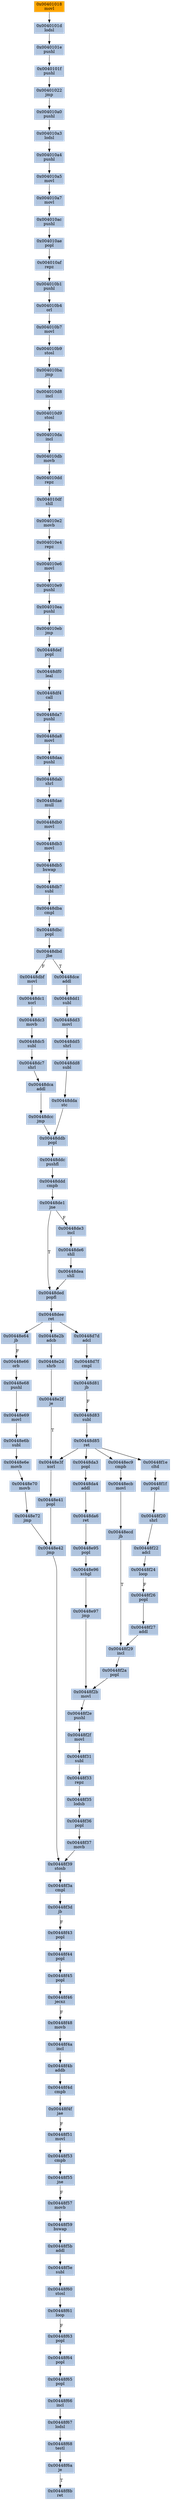 strict digraph G {
	graph [bgcolor=transparent,
		name=G
	];
	node [color=lightsteelblue,
		fillcolor=lightsteelblue,
		shape=rectangle,
		style=filled
	];
	"0x004010e6"	[label="0x004010e6
movl"];
	"0x004010e9"	[label="0x004010e9
pushl"];
	"0x004010e6" -> "0x004010e9"	[color="#000000"];
	"0x004010a4"	[label="0x004010a4
pushl"];
	"0x004010a5"	[label="0x004010a5
movl"];
	"0x004010a4" -> "0x004010a5"	[color="#000000"];
	"0x00448e64"	[label="0x00448e64
jb"];
	"0x00448e66"	[label="0x00448e66
orb"];
	"0x00448e64" -> "0x00448e66"	[color="#000000",
		label=F];
	"0x00448f2f"	[label="0x00448f2f
movl"];
	"0x00448f31"	[label="0x00448f31
subl"];
	"0x00448f2f" -> "0x00448f31"	[color="#000000"];
	"0x00448ddc"	[label="0x00448ddc
pushfl"];
	"0x00448ddd"	[label="0x00448ddd
cmpb"];
	"0x00448ddc" -> "0x00448ddd"	[color="#000000"];
	"0x00448da7"	[label="0x00448da7
pushl"];
	"0x00448da8"	[label="0x00448da8
movl"];
	"0x00448da7" -> "0x00448da8"	[color="#000000"];
	"0x00448e2d"	[label="0x00448e2d
shrb"];
	"0x00448e2f"	[label="0x00448e2f
je"];
	"0x00448e2d" -> "0x00448e2f"	[color="#000000"];
	"0x004010e4"	[label="0x004010e4
repz"];
	"0x004010e4" -> "0x004010e6"	[color="#000000"];
	"0x00448de1"	[label="0x00448de1
jne"];
	"0x00448ddd" -> "0x00448de1"	[color="#000000"];
	"0x00448f64"	[label="0x00448f64
popl"];
	"0x00448f65"	[label="0x00448f65
popl"];
	"0x00448f64" -> "0x00448f65"	[color="#000000"];
	"0x00448db0"	[label="0x00448db0
movl"];
	"0x00448db3"	[label="0x00448db3
movl"];
	"0x00448db0" -> "0x00448db3"	[color="#000000"];
	"0x00448dbf"	[label="0x00448dbf
movl"];
	"0x00448dc1"	[label="0x00448dc1
xorl"];
	"0x00448dbf" -> "0x00448dc1"	[color="#000000"];
	"0x00448f2e"	[label="0x00448f2e
pushl"];
	"0x00448f2e" -> "0x00448f2f"	[color="#000000"];
	"0x00448e97"	[label="0x00448e97
jmp"];
	"0x00448f2b"	[label="0x00448f2b
movl"];
	"0x00448e97" -> "0x00448f2b"	[color="#000000"];
	"0x004010e2"	[label="0x004010e2
movb"];
	"0x004010e2" -> "0x004010e4"	[color="#000000"];
	"0x00448dce"	[label="0x00448dce
addl"];
	"0x00448dd1"	[label="0x00448dd1
subl"];
	"0x00448dce" -> "0x00448dd1"	[color="#000000"];
	"0x00448f60"	[label="0x00448f60
stosl"];
	"0x00448f61"	[label="0x00448f61
loop"];
	"0x00448f60" -> "0x00448f61"	[color="#000000"];
	"0x00448daa"	[label="0x00448daa
pushl"];
	"0x00448da8" -> "0x00448daa"	[color="#000000"];
	"0x00448f29"	[label="0x00448f29
incl"];
	"0x00448f2a"	[label="0x00448f2a
popl"];
	"0x00448f29" -> "0x00448f2a"	[color="#000000"];
	"0x004010af"	[label="0x004010af
repz"];
	"0x004010b1"	[label="0x004010b1
pushl"];
	"0x004010af" -> "0x004010b1"	[color="#000000"];
	"0x00448dd3"	[label="0x00448dd3
movl"];
	"0x00448dd1" -> "0x00448dd3"	[color="#000000"];
	"0x00448f8b"	[label="0x00448f8b
ret"];
	"0x00448def"	[label="0x00448def
popl"];
	"0x00448df0"	[label="0x00448df0
leal"];
	"0x00448def" -> "0x00448df0"	[color="#000000"];
	"0x004010da"	[label="0x004010da
incl"];
	"0x004010db"	[label="0x004010db
movb"];
	"0x004010da" -> "0x004010db"	[color="#000000"];
	"0x00448e3f"	[label="0x00448e3f
xorl"];
	"0x00448e41"	[label="0x00448e41
popl"];
	"0x00448e3f" -> "0x00448e41"	[color="#000000"];
	"0x00448de6"	[label="0x00448de6
shll"];
	"0x00448dea"	[label="0x00448dea
shll"];
	"0x00448de6" -> "0x00448dea"	[color="#000000"];
	"0x004010b4"	[label="0x004010b4
orl"];
	"0x004010b1" -> "0x004010b4"	[color="#000000"];
	"0x00448f45"	[label="0x00448f45
popl"];
	"0x00448f46"	[label="0x00448f46
jecxz"];
	"0x00448f45" -> "0x00448f46"	[color="#000000"];
	"0x00448db5"	[label="0x00448db5
bswap"];
	"0x00448db7"	[label="0x00448db7
subl"];
	"0x00448db5" -> "0x00448db7"	[color="#000000"];
	"0x00448f33"	[label="0x00448f33
repz"];
	"0x00448f31" -> "0x00448f33"	[color="#000000"];
	"0x00448ecb"	[label="0x00448ecb
movl"];
	"0x00448ecd"	[label="0x00448ecd
jb"];
	"0x00448ecb" -> "0x00448ecd"	[color="#000000"];
	"0x00448f3d"	[label="0x00448f3d
jb"];
	"0x00448f43"	[label="0x00448f43
popl"];
	"0x00448f3d" -> "0x00448f43"	[color="#000000",
		label=F];
	"0x00448dae"	[label="0x00448dae
mull"];
	"0x00448dae" -> "0x00448db0"	[color="#000000"];
	"0x004010dd"	[label="0x004010dd
repz"];
	"0x004010df"	[label="0x004010df
shll"];
	"0x004010dd" -> "0x004010df"	[color="#000000"];
	"0x00448f68"	[label="0x00448f68
testl"];
	"0x00448f6a"	[label="0x00448f6a
je"];
	"0x00448f68" -> "0x00448f6a"	[color="#000000"];
	"0x00448f2b" -> "0x00448f2e"	[color="#000000"];
	"0x00401022"	[label="0x00401022
jmp"];
	"0x004010a0"	[label="0x004010a0
pushl"];
	"0x00401022" -> "0x004010a0"	[color="#000000"];
	"0x00448dd5"	[label="0x00448dd5
shrl"];
	"0x00448dd3" -> "0x00448dd5"	[color="#000000"];
	"0x00448dd8"	[label="0x00448dd8
subl"];
	"0x00448dd5" -> "0x00448dd8"	[color="#000000"];
	"0x00448dc3"	[label="0x00448dc3
movb"];
	"0x00448dc5"	[label="0x00448dc5
subl"];
	"0x00448dc3" -> "0x00448dc5"	[color="#000000"];
	"0x00448dc1" -> "0x00448dc3"	[color="#000000"];
	"0x00448e96"	[label="0x00448e96
xchgl"];
	"0x00448e96" -> "0x00448e97"	[color="#000000"];
	"0x00448dda"	[label="0x00448dda
stc"];
	"0x00448ddb"	[label="0x00448ddb
popl"];
	"0x00448dda" -> "0x00448ddb"	[color="#000000"];
	"0x00448e95"	[label="0x00448e95
popl"];
	"0x00448e95" -> "0x00448e96"	[color="#000000"];
	"0x00448f59"	[label="0x00448f59
bswap"];
	"0x00448f5b"	[label="0x00448f5b
addl"];
	"0x00448f59" -> "0x00448f5b"	[color="#000000"];
	"0x0040101d"	[label="0x0040101d
lodsl"];
	"0x0040101e"	[label="0x0040101e
pushl"];
	"0x0040101d" -> "0x0040101e"	[color="#000000"];
	"0x00448dab"	[label="0x00448dab
shrl"];
	"0x00448dab" -> "0x00448dae"	[color="#000000"];
	"0x00448f24"	[label="0x00448f24
loop"];
	"0x00448f26"	[label="0x00448f26
popl"];
	"0x00448f24" -> "0x00448f26"	[color="#000000",
		label=F];
	"0x00448f51"	[label="0x00448f51
movl"];
	"0x00448f53"	[label="0x00448f53
cmpb"];
	"0x00448f51" -> "0x00448f53"	[color="#000000"];
	"0x00448f57"	[label="0x00448f57
movb"];
	"0x00448f57" -> "0x00448f59"	[color="#000000"];
	"0x00448f1f"	[label="0x00448f1f
popl"];
	"0x00448f20"	[label="0x00448f20
shrl"];
	"0x00448f1f" -> "0x00448f20"	[color="#000000"];
	"0x004010a7"	[label="0x004010a7
movl"];
	"0x004010a5" -> "0x004010a7"	[color="#000000"];
	"0x00448df4"	[label="0x00448df4
call"];
	"0x00448df4" -> "0x00448da7"	[color="#000000"];
	"0x00448e68"	[label="0x00448e68
pushl"];
	"0x00448e69"	[label="0x00448e69
movl"];
	"0x00448e68" -> "0x00448e69"	[color="#000000"];
	"0x00448e42"	[label="0x00448e42
jmp"];
	"0x00448f39"	[label="0x00448f39
stosb"];
	"0x00448e42" -> "0x00448f39"	[color="#000000"];
	"0x004010a3"	[label="0x004010a3
lodsl"];
	"0x004010a0" -> "0x004010a3"	[color="#000000"];
	"0x00448f67"	[label="0x00448f67
lodsl"];
	"0x00448f67" -> "0x00448f68"	[color="#000000"];
	"0x00448f66"	[label="0x00448f66
incl"];
	"0x00448f66" -> "0x00448f67"	[color="#000000"];
	"0x00448e70"	[label="0x00448e70
movb"];
	"0x00448e72"	[label="0x00448e72
jmp"];
	"0x00448e70" -> "0x00448e72"	[color="#000000"];
	"0x00448f65" -> "0x00448f66"	[color="#000000"];
	"0x00448d83"	[label="0x00448d83
subl"];
	"0x00448d85"	[label="0x00448d85
ret"];
	"0x00448d83" -> "0x00448d85"	[color="#000000"];
	"0x00448f35"	[label="0x00448f35
lodsb"];
	"0x00448f36"	[label="0x00448f36
popl"];
	"0x00448f35" -> "0x00448f36"	[color="#000000"];
	"0x00448da3"	[label="0x00448da3
popl"];
	"0x00448da4"	[label="0x00448da4
addl"];
	"0x00448da3" -> "0x00448da4"	[color="#000000"];
	"0x00448df0" -> "0x00448df4"	[color="#000000"];
	"0x00448f4b"	[label="0x00448f4b
addb"];
	"0x00448f4d"	[label="0x00448f4d
cmpb"];
	"0x00448f4b" -> "0x00448f4d"	[color="#000000"];
	"0x00448f44"	[label="0x00448f44
popl"];
	"0x00448f43" -> "0x00448f44"	[color="#000000"];
	"0x004010df" -> "0x004010e2"	[color="#000000"];
	"0x00448da6"	[label="0x00448da6
ret"];
	"0x00448da6" -> "0x00448e95"	[color="#000000"];
	"0x004010ac"	[label="0x004010ac
pushl"];
	"0x004010a7" -> "0x004010ac"	[color="#000000"];
	"0x00448e6b"	[label="0x00448e6b
subl"];
	"0x00448e69" -> "0x00448e6b"	[color="#000000"];
	"0x00448ded"	[label="0x00448ded
popfl"];
	"0x00448dea" -> "0x00448ded"	[color="#000000"];
	"0x00448dba"	[label="0x00448dba
cmpl"];
	"0x00448dbc"	[label="0x00448dbc
popl"];
	"0x00448dba" -> "0x00448dbc"	[color="#000000"];
	"0x004010b7"	[label="0x004010b7
movl"];
	"0x004010b4" -> "0x004010b7"	[color="#000000"];
	"0x00401018"	[color=lightgrey,
		fillcolor=orange,
		label="0x00401018
movl"];
	"0x00401018" -> "0x0040101d"	[color="#000000"];
	"0x004010ae"	[label="0x004010ae
popl"];
	"0x004010ac" -> "0x004010ae"	[color="#000000"];
	"0x00448d7d"	[label="0x00448d7d
adcl"];
	"0x00448d7f"	[label="0x00448d7f
cmpl"];
	"0x00448d7d" -> "0x00448d7f"	[color="#000000"];
	"0x004010ae" -> "0x004010af"	[color="#000000"];
	"0x004010ea"	[label="0x004010ea
pushl"];
	"0x004010e9" -> "0x004010ea"	[color="#000000"];
	"0x00448f48"	[label="0x00448f48
movb"];
	"0x00448f4a"	[label="0x00448f4a
incl"];
	"0x00448f48" -> "0x00448f4a"	[color="#000000"];
	"0x00448ddb" -> "0x00448ddc"	[color="#000000"];
	"0x00448dd8" -> "0x00448dda"	[color="#000000"];
	"0x00448f4f"	[label="0x00448f4f
jae"];
	"0x00448f4d" -> "0x00448f4f"	[color="#000000"];
	"0x00448f5e"	[label="0x00448f5e
subl"];
	"0x00448f5e" -> "0x00448f60"	[color="#000000"];
	"0x00448ec9"	[label="0x00448ec9
cmpb"];
	"0x00448ec9" -> "0x00448ecb"	[color="#000000"];
	"0x00448de1" -> "0x00448ded"	[color="#000000",
		label=T];
	"0x00448de3"	[label="0x00448de3
incl"];
	"0x00448de1" -> "0x00448de3"	[color="#000000",
		label=F];
	"0x00448f3a"	[label="0x00448f3a
cmpl"];
	"0x00448f39" -> "0x00448f3a"	[color="#000000"];
	"0x0040101f"	[label="0x0040101f
pushl"];
	"0x0040101e" -> "0x0040101f"	[color="#000000"];
	"0x00448e2f" -> "0x00448e3f"	[color="#000000",
		label=T];
	"0x00448dee"	[label="0x00448dee
ret"];
	"0x00448ded" -> "0x00448dee"	[color="#000000"];
	"0x00448dc7"	[label="0x00448dc7
shrl"];
	"0x00448dca"	[label="0x00448dca
addl"];
	"0x00448dc7" -> "0x00448dca"	[color="#000000"];
	"0x00448db3" -> "0x00448db5"	[color="#000000"];
	"0x00448f22"	[label="0x00448f22
adcl"];
	"0x00448f22" -> "0x00448f24"	[color="#000000"];
	"0x00448e2b"	[label="0x00448e2b
adcb"];
	"0x00448e2b" -> "0x00448e2d"	[color="#000000"];
	"0x00448f55"	[label="0x00448f55
jne"];
	"0x00448f55" -> "0x00448f57"	[color="#000000",
		label=F];
	"0x00448dc5" -> "0x00448dc7"	[color="#000000"];
	"0x00448f37"	[label="0x00448f37
movb"];
	"0x00448f36" -> "0x00448f37"	[color="#000000"];
	"0x004010eb"	[label="0x004010eb
jmp"];
	"0x004010ea" -> "0x004010eb"	[color="#000000"];
	"0x004010db" -> "0x004010dd"	[color="#000000"];
	"0x004010d8"	[label="0x004010d8
incl"];
	"0x004010d9"	[label="0x004010d9
stosl"];
	"0x004010d8" -> "0x004010d9"	[color="#000000"];
	"0x00448f44" -> "0x00448f45"	[color="#000000"];
	"0x004010d9" -> "0x004010da"	[color="#000000"];
	"0x00448d81"	[label="0x00448d81
jb"];
	"0x00448d81" -> "0x00448d83"	[color="#000000",
		label=F];
	"0x00448ecd" -> "0x00448f29"	[color="#000000",
		label=T];
	"0x00448f53" -> "0x00448f55"	[color="#000000"];
	"0x00448f20" -> "0x00448f22"	[color="#000000"];
	"0x00448e66" -> "0x00448e68"	[color="#000000"];
	"0x00448d7f" -> "0x00448d81"	[color="#000000"];
	"0x00448dcc"	[label="0x00448dcc
jmp"];
	"0x00448dcc" -> "0x00448ddb"	[color="#000000"];
	"0x004010ba"	[label="0x004010ba
jmp"];
	"0x004010ba" -> "0x004010d8"	[color="#000000"];
	"0x00448da4" -> "0x00448da6"	[color="#000000"];
	"0x00448dee" -> "0x00448e64"	[color="#000000"];
	"0x00448dee" -> "0x00448d7d"	[color="#000000"];
	"0x00448dee" -> "0x00448e2b"	[color="#000000"];
	"0x00448f4f" -> "0x00448f51"	[color="#000000",
		label=F];
	"0x00448dbd"	[label="0x00448dbd
jbe"];
	"0x00448dbd" -> "0x00448dbf"	[color="#000000",
		label=F];
	"0x00448dbd" -> "0x00448dce"	[color="#000000",
		label=T];
	"0x0040101f" -> "0x00401022"	[color="#000000"];
	"0x00448e72" -> "0x00448e42"	[color="#000000"];
	"0x004010eb" -> "0x00448def"	[color="#000000"];
	"0x00448f5b" -> "0x00448f5e"	[color="#000000"];
	"0x00448f4a" -> "0x00448f4b"	[color="#000000"];
	"0x00448f2a" -> "0x00448f2b"	[color="#000000"];
	"0x00448db7" -> "0x00448dba"	[color="#000000"];
	"0x004010b9"	[label="0x004010b9
stosl"];
	"0x004010b7" -> "0x004010b9"	[color="#000000"];
	"0x00448f27"	[label="0x00448f27
addl"];
	"0x00448f26" -> "0x00448f27"	[color="#000000"];
	"0x00448f63"	[label="0x00448f63
popl"];
	"0x00448f63" -> "0x00448f64"	[color="#000000"];
	"0x00448f46" -> "0x00448f48"	[color="#000000",
		label=F];
	"0x00448dbc" -> "0x00448dbd"	[color="#000000"];
	"0x00448f33" -> "0x00448f35"	[color="#000000"];
	"0x00448dca" -> "0x00448dcc"	[color="#000000"];
	"0x00448e6e"	[label="0x00448e6e
movb"];
	"0x00448e6b" -> "0x00448e6e"	[color="#000000"];
	"0x00448de3" -> "0x00448de6"	[color="#000000"];
	"0x00448e41" -> "0x00448e42"	[color="#000000"];
	"0x00448f1e"	[label="0x00448f1e
cltd"];
	"0x00448f1e" -> "0x00448f1f"	[color="#000000"];
	"0x00448f37" -> "0x00448f39"	[color="#000000"];
	"0x00448d85" -> "0x00448e3f"	[color="#000000"];
	"0x00448d85" -> "0x00448da3"	[color="#000000"];
	"0x00448d85" -> "0x00448ec9"	[color="#000000"];
	"0x00448d85" -> "0x00448f1e"	[color="#000000"];
	"0x00448f27" -> "0x00448f29"	[color="#000000"];
	"0x00448f6a" -> "0x00448f8b"	[color="#000000",
		label=T];
	"0x00448f3a" -> "0x00448f3d"	[color="#000000"];
	"0x00448e6e" -> "0x00448e70"	[color="#000000"];
	"0x004010b9" -> "0x004010ba"	[color="#000000"];
	"0x00448f61" -> "0x00448f63"	[color="#000000",
		label=F];
	"0x00448daa" -> "0x00448dab"	[color="#000000"];
	"0x004010a3" -> "0x004010a4"	[color="#000000"];
}
